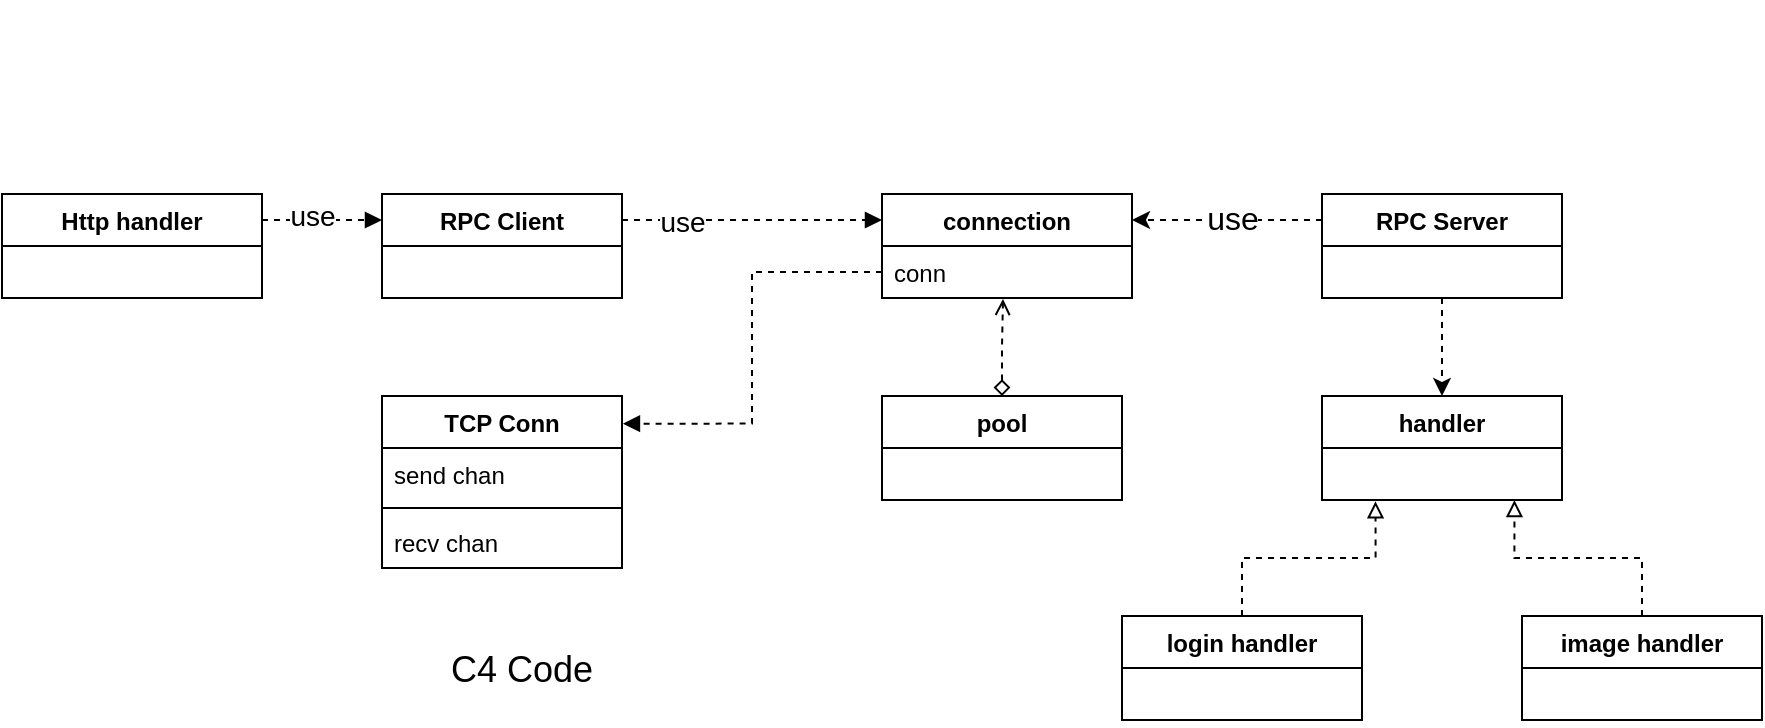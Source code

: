 <mxfile version="16.6.1" type="github"><diagram id="zzds6Kp185NoCfkkMVd4" name="Page-1"><mxGraphModel dx="4898" dy="756" grid="1" gridSize="10" guides="1" tooltips="1" connect="1" arrows="1" fold="1" page="1" pageScale="1" pageWidth="1800" pageHeight="275" math="0" shadow="0"><root><mxCell id="0"/><mxCell id="1" parent="0"/><mxCell id="vfDE0F-g4eyqGm4I5YMs-8" value="&lt;font style=&quot;font-size: 18px&quot;&gt;C4 Code&lt;/font&gt;" style="text;html=1;strokeColor=none;fillColor=none;align=center;verticalAlign=middle;whiteSpace=wrap;rounded=0;" parent="1" vertex="1"><mxGeometry x="-3040" y="412" width="320" height="30" as="geometry"/></mxCell><mxCell id="vhOyKskHNwgcd2-jiubX-43" style="edgeStyle=orthogonalEdgeStyle;rounded=0;orthogonalLoop=1;jettySize=auto;html=1;exitX=1;exitY=0.25;exitDx=0;exitDy=0;entryX=0;entryY=0.25;entryDx=0;entryDy=0;dashed=1;fontSize=14;startArrow=none;startFill=0;endArrow=block;endFill=1;" parent="1" source="vhOyKskHNwgcd2-jiubX-2" target="vhOyKskHNwgcd2-jiubX-6" edge="1"><mxGeometry relative="1" as="geometry"/></mxCell><mxCell id="vhOyKskHNwgcd2-jiubX-44" value="use" style="edgeLabel;html=1;align=center;verticalAlign=middle;resizable=0;points=[];fontSize=14;" parent="vhOyKskHNwgcd2-jiubX-43" vertex="1" connectable="0"><mxGeometry x="-0.52" y="2" relative="1" as="geometry"><mxPoint x="10" as="offset"/></mxGeometry></mxCell><mxCell id="vhOyKskHNwgcd2-jiubX-2" value="Http handler" style="swimlane;fontStyle=1;align=center;verticalAlign=top;childLayout=stackLayout;horizontal=1;startSize=26;horizontalStack=0;resizeParent=1;resizeParentMax=0;resizeLast=0;collapsible=1;marginBottom=0;" parent="1" vertex="1"><mxGeometry x="-3140" y="189" width="130" height="52" as="geometry"/></mxCell><mxCell id="vhOyKskHNwgcd2-jiubX-3" value=" " style="text;strokeColor=none;fillColor=none;align=left;verticalAlign=top;spacingLeft=4;spacingRight=4;overflow=hidden;rotatable=0;points=[[0,0.5],[1,0.5]];portConstraint=eastwest;" parent="vhOyKskHNwgcd2-jiubX-2" vertex="1"><mxGeometry y="26" width="130" height="26" as="geometry"/></mxCell><mxCell id="vhOyKskHNwgcd2-jiubX-41" style="edgeStyle=orthogonalEdgeStyle;rounded=0;orthogonalLoop=1;jettySize=auto;html=1;exitX=1;exitY=0.25;exitDx=0;exitDy=0;entryX=0;entryY=0.25;entryDx=0;entryDy=0;dashed=1;fontSize=18;startArrow=none;startFill=0;endArrow=block;endFill=1;" parent="1" source="vhOyKskHNwgcd2-jiubX-6" target="vhOyKskHNwgcd2-jiubX-13" edge="1"><mxGeometry relative="1" as="geometry"/></mxCell><mxCell id="vhOyKskHNwgcd2-jiubX-42" value="&lt;font style=&quot;font-size: 14px&quot;&gt;use&lt;/font&gt;" style="edgeLabel;html=1;align=center;verticalAlign=middle;resizable=0;points=[];fontSize=18;" parent="vhOyKskHNwgcd2-jiubX-41" vertex="1" connectable="0"><mxGeometry x="-0.704" relative="1" as="geometry"><mxPoint x="11" as="offset"/></mxGeometry></mxCell><mxCell id="vhOyKskHNwgcd2-jiubX-6" value="RPC Client" style="swimlane;fontStyle=1;align=center;verticalAlign=top;childLayout=stackLayout;horizontal=1;startSize=26;horizontalStack=0;resizeParent=1;resizeParentMax=0;resizeLast=0;collapsible=1;marginBottom=0;" parent="1" vertex="1"><mxGeometry x="-2950" y="189" width="120" height="52" as="geometry"/></mxCell><mxCell id="vhOyKskHNwgcd2-jiubX-7" value=" " style="text;strokeColor=none;fillColor=none;align=left;verticalAlign=top;spacingLeft=4;spacingRight=4;overflow=hidden;rotatable=0;points=[[0,0.5],[1,0.5]];portConstraint=eastwest;" parent="vhOyKskHNwgcd2-jiubX-6" vertex="1"><mxGeometry y="26" width="120" height="26" as="geometry"/></mxCell><mxCell id="vhOyKskHNwgcd2-jiubX-13" value="connection" style="swimlane;fontStyle=1;align=center;verticalAlign=top;childLayout=stackLayout;horizontal=1;startSize=26;horizontalStack=0;resizeParent=1;resizeParentMax=0;resizeLast=0;collapsible=1;marginBottom=0;" parent="1" vertex="1"><mxGeometry x="-2700" y="189" width="125" height="52" as="geometry"/></mxCell><mxCell id="vhOyKskHNwgcd2-jiubX-14" value="conn" style="text;strokeColor=none;fillColor=none;align=left;verticalAlign=top;spacingLeft=4;spacingRight=4;overflow=hidden;rotatable=0;points=[[0,0.5],[1,0.5]];portConstraint=eastwest;" parent="vhOyKskHNwgcd2-jiubX-13" vertex="1"><mxGeometry y="26" width="125" height="26" as="geometry"/></mxCell><mxCell id="vhOyKskHNwgcd2-jiubX-40" style="edgeStyle=orthogonalEdgeStyle;rounded=0;orthogonalLoop=1;jettySize=auto;html=1;exitX=0.5;exitY=0;exitDx=0;exitDy=0;entryX=0.484;entryY=1.017;entryDx=0;entryDy=0;entryPerimeter=0;dashed=1;fontSize=18;endArrow=open;endFill=0;startArrow=diamond;startFill=0;" parent="1" source="vhOyKskHNwgcd2-jiubX-20" target="vhOyKskHNwgcd2-jiubX-14" edge="1"><mxGeometry relative="1" as="geometry"/></mxCell><mxCell id="vhOyKskHNwgcd2-jiubX-20" value="pool" style="swimlane;fontStyle=1;align=center;verticalAlign=top;childLayout=stackLayout;horizontal=1;startSize=26;horizontalStack=0;resizeParent=1;resizeParentMax=0;resizeLast=0;collapsible=1;marginBottom=0;" parent="1" vertex="1"><mxGeometry x="-2700" y="290" width="120" height="52" as="geometry"/></mxCell><mxCell id="vhOyKskHNwgcd2-jiubX-21" value=" " style="text;strokeColor=none;fillColor=none;align=left;verticalAlign=top;spacingLeft=4;spacingRight=4;overflow=hidden;rotatable=0;points=[[0,0.5],[1,0.5]];portConstraint=eastwest;" parent="1" vertex="1"><mxGeometry x="-2675" y="92" width="120" height="26" as="geometry"/></mxCell><mxCell id="vhOyKskHNwgcd2-jiubX-31" style="edgeStyle=orthogonalEdgeStyle;rounded=0;orthogonalLoop=1;jettySize=auto;html=1;exitX=0.5;exitY=1;exitDx=0;exitDy=0;dashed=1;fontSize=18;" parent="1" source="vhOyKskHNwgcd2-jiubX-25" target="vhOyKskHNwgcd2-jiubX-29" edge="1"><mxGeometry relative="1" as="geometry"/></mxCell><mxCell id="vhOyKskHNwgcd2-jiubX-25" value="RPC Server" style="swimlane;fontStyle=1;align=center;verticalAlign=top;childLayout=stackLayout;horizontal=1;startSize=26;horizontalStack=0;resizeParent=1;resizeParentMax=0;resizeLast=0;collapsible=1;marginBottom=0;" parent="1" vertex="1"><mxGeometry x="-2480" y="189" width="120" height="52" as="geometry"/></mxCell><mxCell id="vhOyKskHNwgcd2-jiubX-26" value=" " style="text;strokeColor=none;fillColor=none;align=left;verticalAlign=top;spacingLeft=4;spacingRight=4;overflow=hidden;rotatable=0;points=[[0,0.5],[1,0.5]];portConstraint=eastwest;" parent="vhOyKskHNwgcd2-jiubX-25" vertex="1"><mxGeometry y="26" width="120" height="26" as="geometry"/></mxCell><mxCell id="vhOyKskHNwgcd2-jiubX-27" style="edgeStyle=orthogonalEdgeStyle;rounded=0;orthogonalLoop=1;jettySize=auto;html=1;exitX=0;exitY=0.25;exitDx=0;exitDy=0;entryX=1;entryY=0.25;entryDx=0;entryDy=0;dashed=1;fontSize=18;" parent="1" source="vhOyKskHNwgcd2-jiubX-25" target="vhOyKskHNwgcd2-jiubX-13" edge="1"><mxGeometry relative="1" as="geometry"><mxPoint x="-2500" y="154" as="sourcePoint"/><mxPoint x="-2398" y="149.996" as="targetPoint"/></mxGeometry></mxCell><mxCell id="vhOyKskHNwgcd2-jiubX-28" value="&lt;font style=&quot;font-size: 16px&quot;&gt;use&lt;/font&gt;" style="edgeLabel;html=1;align=center;verticalAlign=middle;resizable=0;points=[];fontSize=18;" parent="vhOyKskHNwgcd2-jiubX-27" vertex="1" connectable="0"><mxGeometry x="-0.575" y="-1" relative="1" as="geometry"><mxPoint x="-25" as="offset"/></mxGeometry></mxCell><mxCell id="vhOyKskHNwgcd2-jiubX-29" value="handler" style="swimlane;fontStyle=1;align=center;verticalAlign=top;childLayout=stackLayout;horizontal=1;startSize=26;horizontalStack=0;resizeParent=1;resizeParentMax=0;resizeLast=0;collapsible=1;marginBottom=0;" parent="1" vertex="1"><mxGeometry x="-2480" y="290" width="120" height="52" as="geometry"/></mxCell><mxCell id="vhOyKskHNwgcd2-jiubX-30" value=" " style="text;strokeColor=none;fillColor=none;align=left;verticalAlign=top;spacingLeft=4;spacingRight=4;overflow=hidden;rotatable=0;points=[[0,0.5],[1,0.5]];portConstraint=eastwest;" parent="vhOyKskHNwgcd2-jiubX-29" vertex="1"><mxGeometry y="26" width="120" height="26" as="geometry"/></mxCell><mxCell id="vhOyKskHNwgcd2-jiubX-38" style="edgeStyle=orthogonalEdgeStyle;rounded=0;orthogonalLoop=1;jettySize=auto;html=1;exitX=0.5;exitY=0;exitDx=0;exitDy=0;entryX=0.223;entryY=1.026;entryDx=0;entryDy=0;entryPerimeter=0;dashed=1;fontSize=18;endArrow=block;endFill=0;" parent="1" source="vhOyKskHNwgcd2-jiubX-32" target="vhOyKskHNwgcd2-jiubX-30" edge="1"><mxGeometry relative="1" as="geometry"/></mxCell><mxCell id="vhOyKskHNwgcd2-jiubX-32" value="login handler" style="swimlane;fontStyle=1;align=center;verticalAlign=top;childLayout=stackLayout;horizontal=1;startSize=26;horizontalStack=0;resizeParent=1;resizeParentMax=0;resizeLast=0;collapsible=1;marginBottom=0;" parent="1" vertex="1"><mxGeometry x="-2580" y="400" width="120" height="52" as="geometry"/></mxCell><mxCell id="vhOyKskHNwgcd2-jiubX-39" style="edgeStyle=orthogonalEdgeStyle;rounded=0;orthogonalLoop=1;jettySize=auto;html=1;exitX=0.5;exitY=0;exitDx=0;exitDy=0;entryX=0.802;entryY=1.002;entryDx=0;entryDy=0;entryPerimeter=0;dashed=1;fontSize=18;endArrow=block;endFill=0;" parent="1" source="vhOyKskHNwgcd2-jiubX-34" target="vhOyKskHNwgcd2-jiubX-30" edge="1"><mxGeometry relative="1" as="geometry"/></mxCell><mxCell id="vhOyKskHNwgcd2-jiubX-34" value="image handler" style="swimlane;fontStyle=1;align=center;verticalAlign=top;childLayout=stackLayout;horizontal=1;startSize=26;horizontalStack=0;resizeParent=1;resizeParentMax=0;resizeLast=0;collapsible=1;marginBottom=0;" parent="1" vertex="1"><mxGeometry x="-2380" y="400" width="120" height="52" as="geometry"/></mxCell><mxCell id="vhOyKskHNwgcd2-jiubX-35" value=" " style="text;strokeColor=none;fillColor=none;align=left;verticalAlign=top;spacingLeft=4;spacingRight=4;overflow=hidden;rotatable=0;points=[[0,0.5],[1,0.5]];portConstraint=eastwest;" parent="vhOyKskHNwgcd2-jiubX-34" vertex="1"><mxGeometry y="26" width="120" height="26" as="geometry"/></mxCell><mxCell id="vhOyKskHNwgcd2-jiubX-54" value="TCP Conn" style="swimlane;fontStyle=1;align=center;verticalAlign=top;childLayout=stackLayout;horizontal=1;startSize=26;horizontalStack=0;resizeParent=1;resizeParentMax=0;resizeLast=0;collapsible=1;marginBottom=0;fontSize=12;" parent="1" vertex="1"><mxGeometry x="-2950" y="290" width="120" height="86" as="geometry"/></mxCell><mxCell id="vhOyKskHNwgcd2-jiubX-55" value="send chan" style="text;strokeColor=none;fillColor=none;align=left;verticalAlign=top;spacingLeft=4;spacingRight=4;overflow=hidden;rotatable=0;points=[[0,0.5],[1,0.5]];portConstraint=eastwest;fontSize=12;" parent="vhOyKskHNwgcd2-jiubX-54" vertex="1"><mxGeometry y="26" width="120" height="26" as="geometry"/></mxCell><mxCell id="vhOyKskHNwgcd2-jiubX-56" value="" style="line;strokeWidth=1;fillColor=none;align=left;verticalAlign=middle;spacingTop=-1;spacingLeft=3;spacingRight=3;rotatable=0;labelPosition=right;points=[];portConstraint=eastwest;fontSize=12;" parent="vhOyKskHNwgcd2-jiubX-54" vertex="1"><mxGeometry y="52" width="120" height="8" as="geometry"/></mxCell><mxCell id="vhOyKskHNwgcd2-jiubX-57" value="recv chan" style="text;strokeColor=none;fillColor=none;align=left;verticalAlign=top;spacingLeft=4;spacingRight=4;overflow=hidden;rotatable=0;points=[[0,0.5],[1,0.5]];portConstraint=eastwest;fontSize=12;" parent="vhOyKskHNwgcd2-jiubX-54" vertex="1"><mxGeometry y="60" width="120" height="26" as="geometry"/></mxCell><mxCell id="vhOyKskHNwgcd2-jiubX-58" style="edgeStyle=orthogonalEdgeStyle;rounded=0;orthogonalLoop=1;jettySize=auto;html=1;exitX=0;exitY=0.5;exitDx=0;exitDy=0;entryX=1.004;entryY=0.161;entryDx=0;entryDy=0;entryPerimeter=0;dashed=1;fontSize=12;startArrow=none;startFill=0;endArrow=block;endFill=1;" parent="1" source="vhOyKskHNwgcd2-jiubX-14" target="vhOyKskHNwgcd2-jiubX-54" edge="1"><mxGeometry relative="1" as="geometry"/></mxCell></root></mxGraphModel></diagram></mxfile>